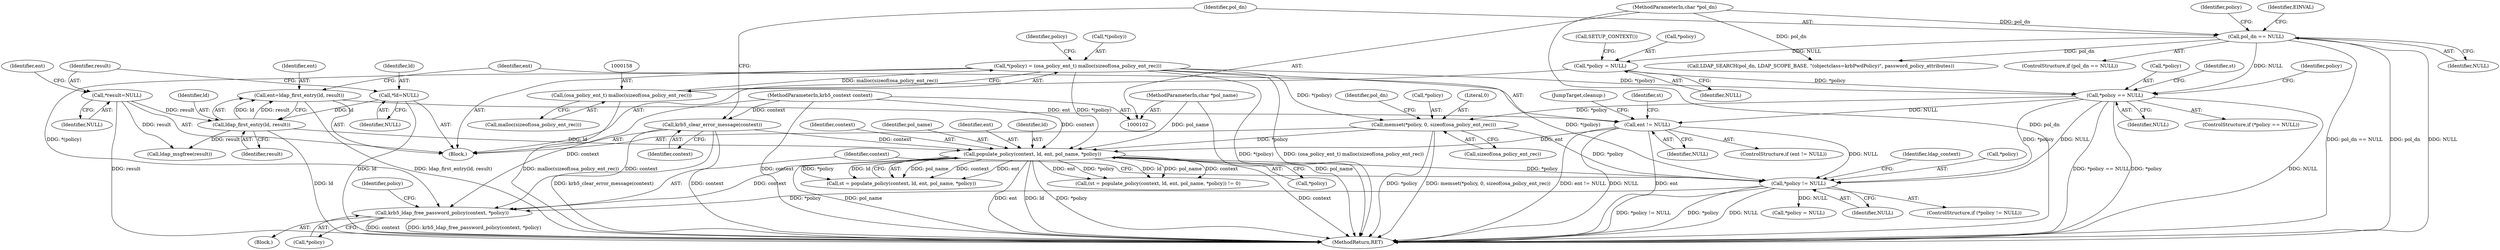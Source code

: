 digraph "0_krb5_d1f707024f1d0af6e54a18885322d70fa15ec4d3@API" {
"1000220" [label="(Call,krb5_ldap_free_password_policy(context, *policy))"];
"1000140" [label="(Call,krb5_clear_error_message(context))"];
"1000103" [label="(MethodParameterIn,krb5_context context)"];
"1000197" [label="(Call,populate_policy(context, ld, ent, pol_name, *policy))"];
"1000185" [label="(Call,ldap_first_entry(ld, result))"];
"1000117" [label="(Call,*ld=NULL)"];
"1000121" [label="(Call,*result=NULL)"];
"1000189" [label="(Call,ent != NULL)"];
"1000183" [label="(Call,ent=ldap_first_entry(ld, result))"];
"1000163" [label="(Call,*policy == NULL)"];
"1000154" [label="(Call,*(policy) = (osa_policy_ent_t) malloc(sizeof(osa_policy_ent_rec)))"];
"1000157" [label="(Call,(osa_policy_ent_t) malloc(sizeof(osa_policy_ent_rec)))"];
"1000148" [label="(Call,*policy = NULL)"];
"1000143" [label="(Call,pol_dn == NULL)"];
"1000105" [label="(MethodParameterIn,char *pol_dn)"];
"1000104" [label="(MethodParameterIn,char *pol_name)"];
"1000172" [label="(Call,memset(*policy, 0, sizeof(osa_policy_ent_rec)))"];
"1000215" [label="(Call,*policy != NULL)"];
"1000154" [label="(Call,*(policy) = (osa_policy_ent_t) malloc(sizeof(osa_policy_ent_rec)))"];
"1000220" [label="(Call,krb5_ldap_free_password_policy(context, *policy))"];
"1000201" [label="(Identifier,pol_name)"];
"1000189" [label="(Call,ent != NULL)"];
"1000142" [label="(ControlStructure,if (pol_dn == NULL))"];
"1000148" [label="(Call,*policy = NULL)"];
"1000195" [label="(Call,st = populate_policy(context, ld, ent, pol_name, *policy))"];
"1000190" [label="(Identifier,ent)"];
"1000185" [label="(Call,ldap_first_entry(ld, result))"];
"1000175" [label="(Literal,0)"];
"1000176" [label="(Call,sizeof(osa_policy_ent_rec))"];
"1000117" [label="(Call,*ld=NULL)"];
"1000119" [label="(Identifier,NULL)"];
"1000163" [label="(Call,*policy == NULL)"];
"1000149" [label="(Call,*policy)"];
"1000196" [label="(Identifier,st)"];
"1000229" [label="(Identifier,ldap_context)"];
"1000155" [label="(Call,*(policy))"];
"1000122" [label="(Identifier,result)"];
"1000169" [label="(Identifier,st)"];
"1000216" [label="(Call,*policy)"];
"1000179" [label="(Identifier,pol_dn)"];
"1000224" [label="(Call,*policy = NULL)"];
"1000226" [label="(Identifier,policy)"];
"1000174" [label="(Identifier,policy)"];
"1000218" [label="(Identifier,NULL)"];
"1000233" [label="(MethodReturn,RET)"];
"1000206" [label="(JumpTarget,cleanup:)"];
"1000166" [label="(Identifier,NULL)"];
"1000159" [label="(Call,malloc(sizeof(osa_policy_ent_rec)))"];
"1000152" [label="(Call,SETUP_CONTEXT())"];
"1000140" [label="(Call,krb5_clear_error_message(context))"];
"1000202" [label="(Call,*policy)"];
"1000162" [label="(ControlStructure,if (*policy == NULL))"];
"1000187" [label="(Identifier,result)"];
"1000200" [label="(Identifier,ent)"];
"1000145" [label="(Identifier,NULL)"];
"1000178" [label="(Call,LDAP_SEARCH(pol_dn, LDAP_SCOPE_BASE, \"(objectclass=krbPwdPolicy)\", password_policy_attributes))"];
"1000219" [label="(Block,)"];
"1000151" [label="(Identifier,NULL)"];
"1000186" [label="(Identifier,ld)"];
"1000104" [label="(MethodParameterIn,char *pol_name)"];
"1000144" [label="(Identifier,pol_dn)"];
"1000143" [label="(Call,pol_dn == NULL)"];
"1000107" [label="(Block,)"];
"1000150" [label="(Identifier,policy)"];
"1000164" [label="(Call,*policy)"];
"1000173" [label="(Call,*policy)"];
"1000222" [label="(Call,*policy)"];
"1000118" [label="(Identifier,ld)"];
"1000221" [label="(Identifier,context)"];
"1000215" [label="(Call,*policy != NULL)"];
"1000207" [label="(Call,ldap_msgfree(result))"];
"1000199" [label="(Identifier,ld)"];
"1000165" [label="(Identifier,policy)"];
"1000141" [label="(Identifier,context)"];
"1000198" [label="(Identifier,context)"];
"1000121" [label="(Call,*result=NULL)"];
"1000194" [label="(Call,(st = populate_policy(context, ld, ent, pol_name, *policy)) != 0)"];
"1000105" [label="(MethodParameterIn,char *pol_dn)"];
"1000123" [label="(Identifier,NULL)"];
"1000184" [label="(Identifier,ent)"];
"1000191" [label="(Identifier,NULL)"];
"1000103" [label="(MethodParameterIn,krb5_context context)"];
"1000147" [label="(Identifier,EINVAL)"];
"1000126" [label="(Identifier,ent)"];
"1000183" [label="(Call,ent=ldap_first_entry(ld, result))"];
"1000157" [label="(Call,(osa_policy_ent_t) malloc(sizeof(osa_policy_ent_rec)))"];
"1000214" [label="(ControlStructure,if (*policy != NULL))"];
"1000188" [label="(ControlStructure,if (ent != NULL))"];
"1000197" [label="(Call,populate_policy(context, ld, ent, pol_name, *policy))"];
"1000172" [label="(Call,memset(*policy, 0, sizeof(osa_policy_ent_rec)))"];
"1000220" -> "1000219"  [label="AST: "];
"1000220" -> "1000222"  [label="CFG: "];
"1000221" -> "1000220"  [label="AST: "];
"1000222" -> "1000220"  [label="AST: "];
"1000226" -> "1000220"  [label="CFG: "];
"1000220" -> "1000233"  [label="DDG: context"];
"1000220" -> "1000233"  [label="DDG: krb5_ldap_free_password_policy(context, *policy)"];
"1000140" -> "1000220"  [label="DDG: context"];
"1000197" -> "1000220"  [label="DDG: context"];
"1000103" -> "1000220"  [label="DDG: context"];
"1000215" -> "1000220"  [label="DDG: *policy"];
"1000154" -> "1000220"  [label="DDG: *(policy)"];
"1000140" -> "1000107"  [label="AST: "];
"1000140" -> "1000141"  [label="CFG: "];
"1000141" -> "1000140"  [label="AST: "];
"1000144" -> "1000140"  [label="CFG: "];
"1000140" -> "1000233"  [label="DDG: context"];
"1000140" -> "1000233"  [label="DDG: krb5_clear_error_message(context)"];
"1000103" -> "1000140"  [label="DDG: context"];
"1000140" -> "1000197"  [label="DDG: context"];
"1000103" -> "1000102"  [label="AST: "];
"1000103" -> "1000233"  [label="DDG: context"];
"1000103" -> "1000197"  [label="DDG: context"];
"1000197" -> "1000195"  [label="AST: "];
"1000197" -> "1000202"  [label="CFG: "];
"1000198" -> "1000197"  [label="AST: "];
"1000199" -> "1000197"  [label="AST: "];
"1000200" -> "1000197"  [label="AST: "];
"1000201" -> "1000197"  [label="AST: "];
"1000202" -> "1000197"  [label="AST: "];
"1000195" -> "1000197"  [label="CFG: "];
"1000197" -> "1000233"  [label="DDG: pol_name"];
"1000197" -> "1000233"  [label="DDG: ent"];
"1000197" -> "1000233"  [label="DDG: ld"];
"1000197" -> "1000233"  [label="DDG: *policy"];
"1000197" -> "1000233"  [label="DDG: context"];
"1000197" -> "1000194"  [label="DDG: pol_name"];
"1000197" -> "1000194"  [label="DDG: context"];
"1000197" -> "1000194"  [label="DDG: ent"];
"1000197" -> "1000194"  [label="DDG: *policy"];
"1000197" -> "1000194"  [label="DDG: ld"];
"1000197" -> "1000195"  [label="DDG: pol_name"];
"1000197" -> "1000195"  [label="DDG: context"];
"1000197" -> "1000195"  [label="DDG: ent"];
"1000197" -> "1000195"  [label="DDG: *policy"];
"1000197" -> "1000195"  [label="DDG: ld"];
"1000185" -> "1000197"  [label="DDG: ld"];
"1000189" -> "1000197"  [label="DDG: ent"];
"1000104" -> "1000197"  [label="DDG: pol_name"];
"1000154" -> "1000197"  [label="DDG: *(policy)"];
"1000172" -> "1000197"  [label="DDG: *policy"];
"1000197" -> "1000215"  [label="DDG: *policy"];
"1000185" -> "1000183"  [label="AST: "];
"1000185" -> "1000187"  [label="CFG: "];
"1000186" -> "1000185"  [label="AST: "];
"1000187" -> "1000185"  [label="AST: "];
"1000183" -> "1000185"  [label="CFG: "];
"1000185" -> "1000233"  [label="DDG: ld"];
"1000185" -> "1000183"  [label="DDG: ld"];
"1000185" -> "1000183"  [label="DDG: result"];
"1000117" -> "1000185"  [label="DDG: ld"];
"1000121" -> "1000185"  [label="DDG: result"];
"1000185" -> "1000207"  [label="DDG: result"];
"1000117" -> "1000107"  [label="AST: "];
"1000117" -> "1000119"  [label="CFG: "];
"1000118" -> "1000117"  [label="AST: "];
"1000119" -> "1000117"  [label="AST: "];
"1000122" -> "1000117"  [label="CFG: "];
"1000117" -> "1000233"  [label="DDG: ld"];
"1000121" -> "1000107"  [label="AST: "];
"1000121" -> "1000123"  [label="CFG: "];
"1000122" -> "1000121"  [label="AST: "];
"1000123" -> "1000121"  [label="AST: "];
"1000126" -> "1000121"  [label="CFG: "];
"1000121" -> "1000233"  [label="DDG: result"];
"1000121" -> "1000207"  [label="DDG: result"];
"1000189" -> "1000188"  [label="AST: "];
"1000189" -> "1000191"  [label="CFG: "];
"1000190" -> "1000189"  [label="AST: "];
"1000191" -> "1000189"  [label="AST: "];
"1000196" -> "1000189"  [label="CFG: "];
"1000206" -> "1000189"  [label="CFG: "];
"1000189" -> "1000233"  [label="DDG: ent"];
"1000189" -> "1000233"  [label="DDG: ent != NULL"];
"1000189" -> "1000233"  [label="DDG: NULL"];
"1000183" -> "1000189"  [label="DDG: ent"];
"1000163" -> "1000189"  [label="DDG: NULL"];
"1000189" -> "1000215"  [label="DDG: NULL"];
"1000183" -> "1000107"  [label="AST: "];
"1000184" -> "1000183"  [label="AST: "];
"1000190" -> "1000183"  [label="CFG: "];
"1000183" -> "1000233"  [label="DDG: ldap_first_entry(ld, result)"];
"1000163" -> "1000162"  [label="AST: "];
"1000163" -> "1000166"  [label="CFG: "];
"1000164" -> "1000163"  [label="AST: "];
"1000166" -> "1000163"  [label="AST: "];
"1000169" -> "1000163"  [label="CFG: "];
"1000174" -> "1000163"  [label="CFG: "];
"1000163" -> "1000233"  [label="DDG: *policy == NULL"];
"1000163" -> "1000233"  [label="DDG: *policy"];
"1000163" -> "1000233"  [label="DDG: NULL"];
"1000154" -> "1000163"  [label="DDG: *(policy)"];
"1000148" -> "1000163"  [label="DDG: *policy"];
"1000143" -> "1000163"  [label="DDG: NULL"];
"1000163" -> "1000172"  [label="DDG: *policy"];
"1000163" -> "1000215"  [label="DDG: *policy"];
"1000163" -> "1000215"  [label="DDG: NULL"];
"1000154" -> "1000107"  [label="AST: "];
"1000154" -> "1000157"  [label="CFG: "];
"1000155" -> "1000154"  [label="AST: "];
"1000157" -> "1000154"  [label="AST: "];
"1000165" -> "1000154"  [label="CFG: "];
"1000154" -> "1000233"  [label="DDG: (osa_policy_ent_t) malloc(sizeof(osa_policy_ent_rec))"];
"1000154" -> "1000233"  [label="DDG: *(policy)"];
"1000157" -> "1000154"  [label="DDG: malloc(sizeof(osa_policy_ent_rec))"];
"1000154" -> "1000172"  [label="DDG: *(policy)"];
"1000154" -> "1000215"  [label="DDG: *(policy)"];
"1000157" -> "1000159"  [label="CFG: "];
"1000158" -> "1000157"  [label="AST: "];
"1000159" -> "1000157"  [label="AST: "];
"1000157" -> "1000233"  [label="DDG: malloc(sizeof(osa_policy_ent_rec))"];
"1000148" -> "1000107"  [label="AST: "];
"1000148" -> "1000151"  [label="CFG: "];
"1000149" -> "1000148"  [label="AST: "];
"1000151" -> "1000148"  [label="AST: "];
"1000152" -> "1000148"  [label="CFG: "];
"1000143" -> "1000148"  [label="DDG: NULL"];
"1000143" -> "1000142"  [label="AST: "];
"1000143" -> "1000145"  [label="CFG: "];
"1000144" -> "1000143"  [label="AST: "];
"1000145" -> "1000143"  [label="AST: "];
"1000147" -> "1000143"  [label="CFG: "];
"1000150" -> "1000143"  [label="CFG: "];
"1000143" -> "1000233"  [label="DDG: pol_dn"];
"1000143" -> "1000233"  [label="DDG: NULL"];
"1000143" -> "1000233"  [label="DDG: pol_dn == NULL"];
"1000105" -> "1000143"  [label="DDG: pol_dn"];
"1000143" -> "1000178"  [label="DDG: pol_dn"];
"1000105" -> "1000102"  [label="AST: "];
"1000105" -> "1000233"  [label="DDG: pol_dn"];
"1000105" -> "1000178"  [label="DDG: pol_dn"];
"1000104" -> "1000102"  [label="AST: "];
"1000104" -> "1000233"  [label="DDG: pol_name"];
"1000172" -> "1000107"  [label="AST: "];
"1000172" -> "1000176"  [label="CFG: "];
"1000173" -> "1000172"  [label="AST: "];
"1000175" -> "1000172"  [label="AST: "];
"1000176" -> "1000172"  [label="AST: "];
"1000179" -> "1000172"  [label="CFG: "];
"1000172" -> "1000233"  [label="DDG: memset(*policy, 0, sizeof(osa_policy_ent_rec))"];
"1000172" -> "1000233"  [label="DDG: *policy"];
"1000172" -> "1000215"  [label="DDG: *policy"];
"1000215" -> "1000214"  [label="AST: "];
"1000215" -> "1000218"  [label="CFG: "];
"1000216" -> "1000215"  [label="AST: "];
"1000218" -> "1000215"  [label="AST: "];
"1000221" -> "1000215"  [label="CFG: "];
"1000229" -> "1000215"  [label="CFG: "];
"1000215" -> "1000233"  [label="DDG: *policy"];
"1000215" -> "1000233"  [label="DDG: NULL"];
"1000215" -> "1000233"  [label="DDG: *policy != NULL"];
"1000215" -> "1000224"  [label="DDG: NULL"];
}
